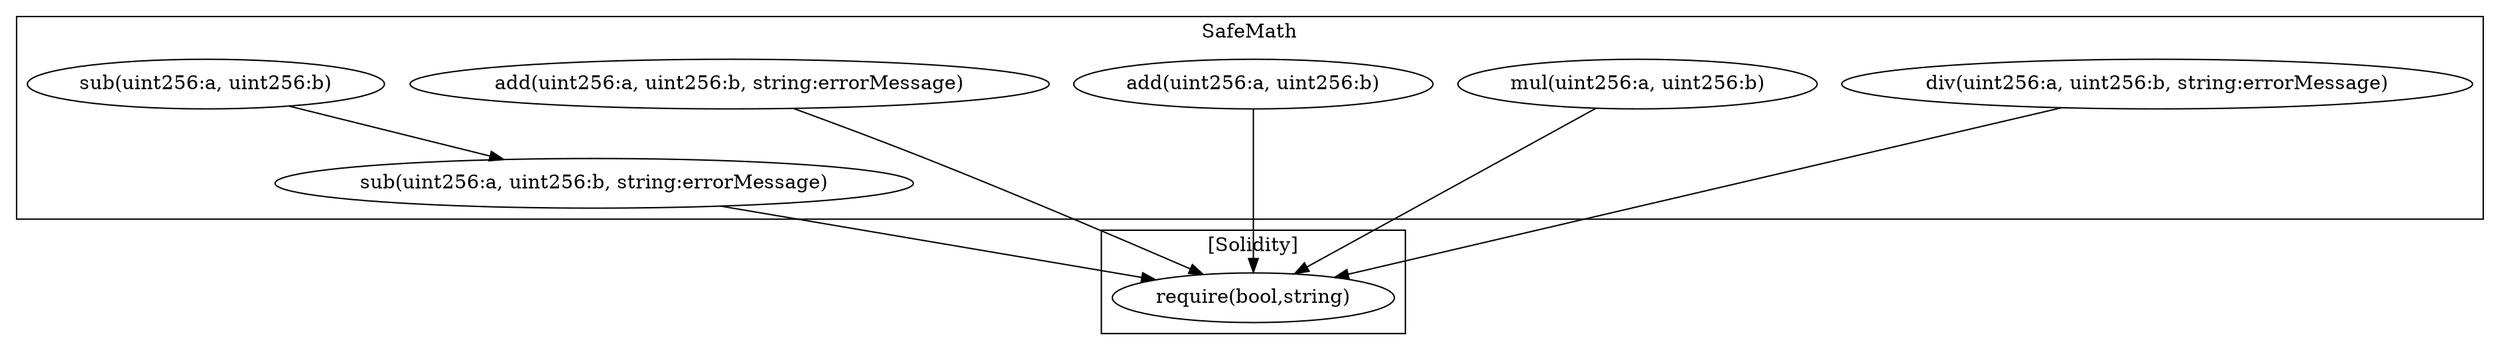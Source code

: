 strict digraph {
subgraph cluster_162_SafeMath {
label = "SafeMath"
"162_add_eb571a3b16279fdd808dacae85349e7091581dbe85a65bd816aaa6ad2788ee76" [label="add(uint256:a, uint256:b, string:errorMessage)"]
"162_add_648fa9b31bc7ff7eb914e7a7180f07e0df0f8467839b1af8902da1d0bead03a2" [label="add(uint256:a, uint256:b)"]
"162_sub_648fa9b31bc7ff7eb914e7a7180f07e0df0f8467839b1af8902da1d0bead03a2" [label="sub(uint256:a, uint256:b)"]
"162_sub_eb571a3b16279fdd808dacae85349e7091581dbe85a65bd816aaa6ad2788ee76" [label="sub(uint256:a, uint256:b, string:errorMessage)"]
"162_mul_648fa9b31bc7ff7eb914e7a7180f07e0df0f8467839b1af8902da1d0bead03a2" [label="mul(uint256:a, uint256:b)"]
"162_div_eb571a3b16279fdd808dacae85349e7091581dbe85a65bd816aaa6ad2788ee76" [label="div(uint256:a, uint256:b, string:errorMessage)"]
"162_sub_648fa9b31bc7ff7eb914e7a7180f07e0df0f8467839b1af8902da1d0bead03a2" -> "162_sub_eb571a3b16279fdd808dacae85349e7091581dbe85a65bd816aaa6ad2788ee76"
}subgraph cluster_solidity {
label = "[Solidity]"
"require(bool,string)" 
"162_div_eb571a3b16279fdd808dacae85349e7091581dbe85a65bd816aaa6ad2788ee76" -> "require(bool,string)"
"162_add_648fa9b31bc7ff7eb914e7a7180f07e0df0f8467839b1af8902da1d0bead03a2" -> "require(bool,string)"
"162_sub_eb571a3b16279fdd808dacae85349e7091581dbe85a65bd816aaa6ad2788ee76" -> "require(bool,string)"
"162_add_eb571a3b16279fdd808dacae85349e7091581dbe85a65bd816aaa6ad2788ee76" -> "require(bool,string)"
"162_mul_648fa9b31bc7ff7eb914e7a7180f07e0df0f8467839b1af8902da1d0bead03a2" -> "require(bool,string)"
}
}